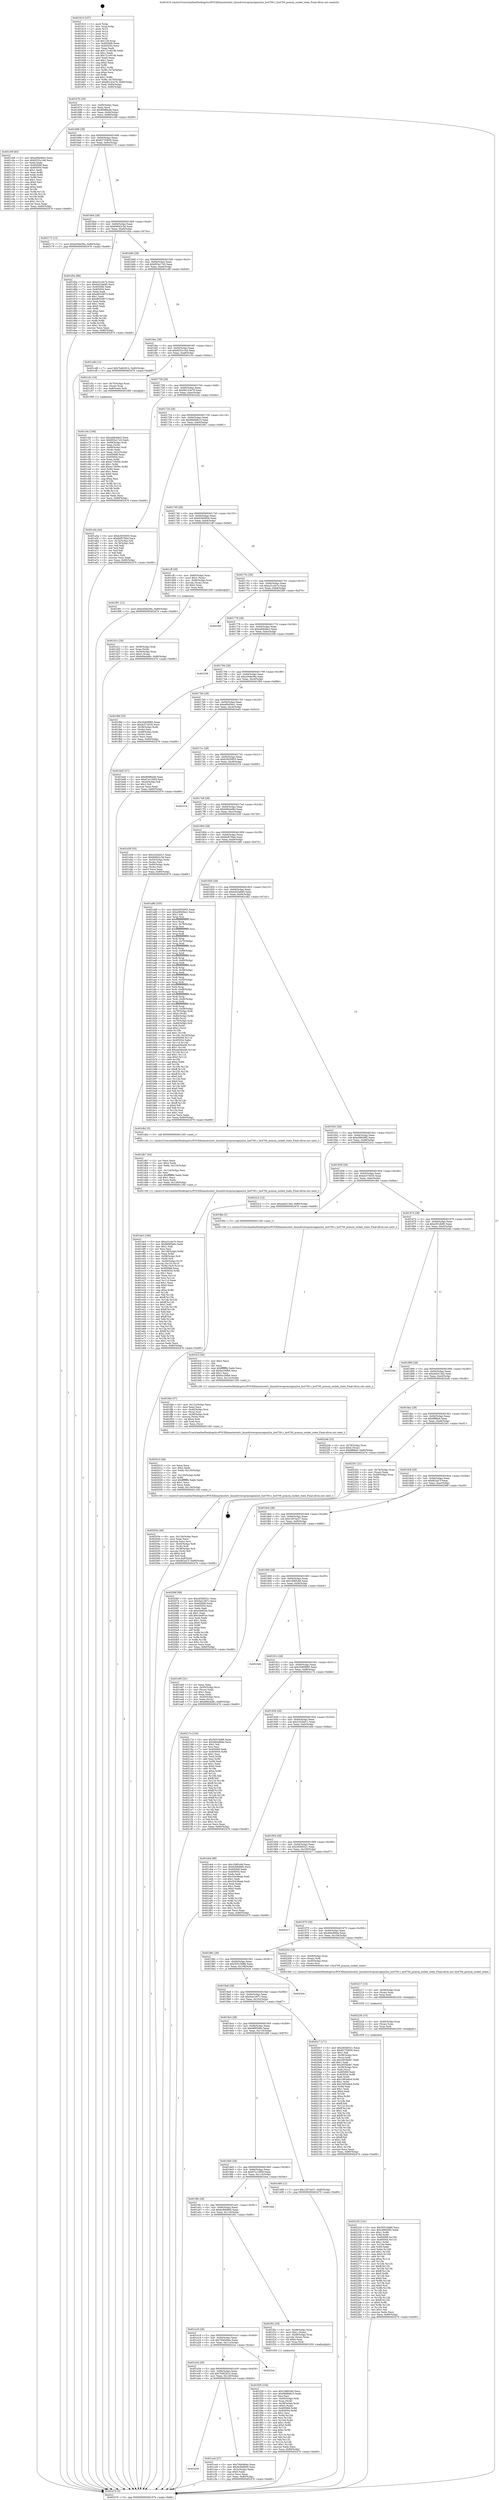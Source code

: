 digraph "0x401610" {
  label = "0x401610 (/mnt/c/Users/mathe/Desktop/tcc/POCII/binaries/extr_linuxdriverspcmciapxa2xx_hx4700.c_hx4700_pcmcia_socket_state_Final-ollvm.out::main(0))"
  labelloc = "t"
  node[shape=record]

  Entry [label="",width=0.3,height=0.3,shape=circle,fillcolor=black,style=filled]
  "0x40167b" [label="{
     0x40167b [29]\l
     | [instrs]\l
     &nbsp;&nbsp;0x40167b \<+3\>: mov -0x80(%rbp),%eax\l
     &nbsp;&nbsp;0x40167e \<+2\>: mov %eax,%ecx\l
     &nbsp;&nbsp;0x401680 \<+6\>: sub $0x809fbe46,%ecx\l
     &nbsp;&nbsp;0x401686 \<+6\>: mov %eax,-0x94(%rbp)\l
     &nbsp;&nbsp;0x40168c \<+6\>: mov %ecx,-0x98(%rbp)\l
     &nbsp;&nbsp;0x401692 \<+6\>: je 0000000000401c09 \<main+0x5f9\>\l
  }"]
  "0x401c09" [label="{
     0x401c09 [83]\l
     | [instrs]\l
     &nbsp;&nbsp;0x401c09 \<+5\>: mov $0xa40b46e2,%eax\l
     &nbsp;&nbsp;0x401c0e \<+5\>: mov $0x9253c16d,%ecx\l
     &nbsp;&nbsp;0x401c13 \<+2\>: xor %edx,%edx\l
     &nbsp;&nbsp;0x401c15 \<+7\>: mov 0x405068,%esi\l
     &nbsp;&nbsp;0x401c1c \<+7\>: mov 0x405054,%edi\l
     &nbsp;&nbsp;0x401c23 \<+3\>: sub $0x1,%edx\l
     &nbsp;&nbsp;0x401c26 \<+3\>: mov %esi,%r8d\l
     &nbsp;&nbsp;0x401c29 \<+3\>: add %edx,%r8d\l
     &nbsp;&nbsp;0x401c2c \<+4\>: imul %r8d,%esi\l
     &nbsp;&nbsp;0x401c30 \<+3\>: and $0x1,%esi\l
     &nbsp;&nbsp;0x401c33 \<+3\>: cmp $0x0,%esi\l
     &nbsp;&nbsp;0x401c36 \<+4\>: sete %r9b\l
     &nbsp;&nbsp;0x401c3a \<+3\>: cmp $0xa,%edi\l
     &nbsp;&nbsp;0x401c3d \<+4\>: setl %r10b\l
     &nbsp;&nbsp;0x401c41 \<+3\>: mov %r9b,%r11b\l
     &nbsp;&nbsp;0x401c44 \<+3\>: and %r10b,%r11b\l
     &nbsp;&nbsp;0x401c47 \<+3\>: xor %r10b,%r9b\l
     &nbsp;&nbsp;0x401c4a \<+3\>: or %r9b,%r11b\l
     &nbsp;&nbsp;0x401c4d \<+4\>: test $0x1,%r11b\l
     &nbsp;&nbsp;0x401c51 \<+3\>: cmovne %ecx,%eax\l
     &nbsp;&nbsp;0x401c54 \<+3\>: mov %eax,-0x80(%rbp)\l
     &nbsp;&nbsp;0x401c57 \<+5\>: jmp 0000000000402476 \<main+0xe66\>\l
  }"]
  "0x401698" [label="{
     0x401698 [28]\l
     | [instrs]\l
     &nbsp;&nbsp;0x401698 \<+5\>: jmp 000000000040169d \<main+0x8d\>\l
     &nbsp;&nbsp;0x40169d \<+6\>: mov -0x94(%rbp),%eax\l
     &nbsp;&nbsp;0x4016a3 \<+5\>: sub $0x82755830,%eax\l
     &nbsp;&nbsp;0x4016a8 \<+6\>: mov %eax,-0x9c(%rbp)\l
     &nbsp;&nbsp;0x4016ae \<+6\>: je 0000000000402172 \<main+0xb62\>\l
  }"]
  Exit [label="",width=0.3,height=0.3,shape=circle,fillcolor=black,style=filled,peripheries=2]
  "0x402172" [label="{
     0x402172 [12]\l
     | [instrs]\l
     &nbsp;&nbsp;0x402172 \<+7\>: movl $0xa50de39a,-0x80(%rbp)\l
     &nbsp;&nbsp;0x402179 \<+5\>: jmp 0000000000402476 \<main+0xe66\>\l
  }"]
  "0x4016b4" [label="{
     0x4016b4 [28]\l
     | [instrs]\l
     &nbsp;&nbsp;0x4016b4 \<+5\>: jmp 00000000004016b9 \<main+0xa9\>\l
     &nbsp;&nbsp;0x4016b9 \<+6\>: mov -0x94(%rbp),%eax\l
     &nbsp;&nbsp;0x4016bf \<+5\>: sub $0x840b2c3d,%eax\l
     &nbsp;&nbsp;0x4016c4 \<+6\>: mov %eax,-0xa0(%rbp)\l
     &nbsp;&nbsp;0x4016ca \<+6\>: je 0000000000401d5a \<main+0x74a\>\l
  }"]
  "0x402235" [label="{
     0x402235 [141]\l
     | [instrs]\l
     &nbsp;&nbsp;0x402235 \<+5\>: mov $0x50519d86,%ecx\l
     &nbsp;&nbsp;0x40223a \<+5\>: mov $0xc99629f2,%edx\l
     &nbsp;&nbsp;0x40223f \<+3\>: mov $0x1,%r8b\l
     &nbsp;&nbsp;0x402242 \<+3\>: xor %r9d,%r9d\l
     &nbsp;&nbsp;0x402245 \<+8\>: mov 0x405068,%r10d\l
     &nbsp;&nbsp;0x40224d \<+8\>: mov 0x405054,%r11d\l
     &nbsp;&nbsp;0x402255 \<+4\>: sub $0x1,%r9d\l
     &nbsp;&nbsp;0x402259 \<+3\>: mov %r10d,%ebx\l
     &nbsp;&nbsp;0x40225c \<+3\>: add %r9d,%ebx\l
     &nbsp;&nbsp;0x40225f \<+4\>: imul %ebx,%r10d\l
     &nbsp;&nbsp;0x402263 \<+4\>: and $0x1,%r10d\l
     &nbsp;&nbsp;0x402267 \<+4\>: cmp $0x0,%r10d\l
     &nbsp;&nbsp;0x40226b \<+4\>: sete %r14b\l
     &nbsp;&nbsp;0x40226f \<+4\>: cmp $0xa,%r11d\l
     &nbsp;&nbsp;0x402273 \<+4\>: setl %r15b\l
     &nbsp;&nbsp;0x402277 \<+3\>: mov %r14b,%r12b\l
     &nbsp;&nbsp;0x40227a \<+4\>: xor $0xff,%r12b\l
     &nbsp;&nbsp;0x40227e \<+3\>: mov %r15b,%r13b\l
     &nbsp;&nbsp;0x402281 \<+4\>: xor $0xff,%r13b\l
     &nbsp;&nbsp;0x402285 \<+4\>: xor $0x0,%r8b\l
     &nbsp;&nbsp;0x402289 \<+3\>: mov %r12b,%al\l
     &nbsp;&nbsp;0x40228c \<+2\>: and $0x0,%al\l
     &nbsp;&nbsp;0x40228e \<+3\>: and %r8b,%r14b\l
     &nbsp;&nbsp;0x402291 \<+3\>: mov %r13b,%sil\l
     &nbsp;&nbsp;0x402294 \<+4\>: and $0x0,%sil\l
     &nbsp;&nbsp;0x402298 \<+3\>: and %r8b,%r15b\l
     &nbsp;&nbsp;0x40229b \<+3\>: or %r14b,%al\l
     &nbsp;&nbsp;0x40229e \<+3\>: or %r15b,%sil\l
     &nbsp;&nbsp;0x4022a1 \<+3\>: xor %sil,%al\l
     &nbsp;&nbsp;0x4022a4 \<+3\>: or %r13b,%r12b\l
     &nbsp;&nbsp;0x4022a7 \<+4\>: xor $0xff,%r12b\l
     &nbsp;&nbsp;0x4022ab \<+4\>: or $0x0,%r8b\l
     &nbsp;&nbsp;0x4022af \<+3\>: and %r8b,%r12b\l
     &nbsp;&nbsp;0x4022b2 \<+3\>: or %r12b,%al\l
     &nbsp;&nbsp;0x4022b5 \<+2\>: test $0x1,%al\l
     &nbsp;&nbsp;0x4022b7 \<+3\>: cmovne %edx,%ecx\l
     &nbsp;&nbsp;0x4022ba \<+3\>: mov %ecx,-0x80(%rbp)\l
     &nbsp;&nbsp;0x4022bd \<+5\>: jmp 0000000000402476 \<main+0xe66\>\l
  }"]
  "0x401d5a" [label="{
     0x401d5a [88]\l
     | [instrs]\l
     &nbsp;&nbsp;0x401d5a \<+5\>: mov $0xa31cdc7e,%eax\l
     &nbsp;&nbsp;0x401d5f \<+5\>: mov $0xbd33a685,%ecx\l
     &nbsp;&nbsp;0x401d64 \<+7\>: mov 0x405068,%edx\l
     &nbsp;&nbsp;0x401d6b \<+7\>: mov 0x405054,%esi\l
     &nbsp;&nbsp;0x401d72 \<+2\>: mov %edx,%edi\l
     &nbsp;&nbsp;0x401d74 \<+6\>: add $0xd832d673,%edi\l
     &nbsp;&nbsp;0x401d7a \<+3\>: sub $0x1,%edi\l
     &nbsp;&nbsp;0x401d7d \<+6\>: sub $0xd832d673,%edi\l
     &nbsp;&nbsp;0x401d83 \<+3\>: imul %edi,%edx\l
     &nbsp;&nbsp;0x401d86 \<+3\>: and $0x1,%edx\l
     &nbsp;&nbsp;0x401d89 \<+3\>: cmp $0x0,%edx\l
     &nbsp;&nbsp;0x401d8c \<+4\>: sete %r8b\l
     &nbsp;&nbsp;0x401d90 \<+3\>: cmp $0xa,%esi\l
     &nbsp;&nbsp;0x401d93 \<+4\>: setl %r9b\l
     &nbsp;&nbsp;0x401d97 \<+3\>: mov %r8b,%r10b\l
     &nbsp;&nbsp;0x401d9a \<+3\>: and %r9b,%r10b\l
     &nbsp;&nbsp;0x401d9d \<+3\>: xor %r9b,%r8b\l
     &nbsp;&nbsp;0x401da0 \<+3\>: or %r8b,%r10b\l
     &nbsp;&nbsp;0x401da3 \<+4\>: test $0x1,%r10b\l
     &nbsp;&nbsp;0x401da7 \<+3\>: cmovne %ecx,%eax\l
     &nbsp;&nbsp;0x401daa \<+3\>: mov %eax,-0x80(%rbp)\l
     &nbsp;&nbsp;0x401dad \<+5\>: jmp 0000000000402476 \<main+0xe66\>\l
  }"]
  "0x4016d0" [label="{
     0x4016d0 [28]\l
     | [instrs]\l
     &nbsp;&nbsp;0x4016d0 \<+5\>: jmp 00000000004016d5 \<main+0xc5\>\l
     &nbsp;&nbsp;0x4016d5 \<+6\>: mov -0x94(%rbp),%eax\l
     &nbsp;&nbsp;0x4016db \<+5\>: sub $0x855a17e5,%eax\l
     &nbsp;&nbsp;0x4016e0 \<+6\>: mov %eax,-0xa4(%rbp)\l
     &nbsp;&nbsp;0x4016e6 \<+6\>: je 0000000000401cd8 \<main+0x6c8\>\l
  }"]
  "0x402226" [label="{
     0x402226 [15]\l
     | [instrs]\l
     &nbsp;&nbsp;0x402226 \<+4\>: mov -0x40(%rbp),%rax\l
     &nbsp;&nbsp;0x40222a \<+3\>: mov (%rax),%rax\l
     &nbsp;&nbsp;0x40222d \<+3\>: mov %rax,%rdi\l
     &nbsp;&nbsp;0x402230 \<+5\>: call 0000000000401030 \<free@plt\>\l
     | [calls]\l
     &nbsp;&nbsp;0x401030 \{1\} (unknown)\l
  }"]
  "0x401cd8" [label="{
     0x401cd8 [12]\l
     | [instrs]\l
     &nbsp;&nbsp;0x401cd8 \<+7\>: movl $0x7b462914,-0x80(%rbp)\l
     &nbsp;&nbsp;0x401cdf \<+5\>: jmp 0000000000402476 \<main+0xe66\>\l
  }"]
  "0x4016ec" [label="{
     0x4016ec [28]\l
     | [instrs]\l
     &nbsp;&nbsp;0x4016ec \<+5\>: jmp 00000000004016f1 \<main+0xe1\>\l
     &nbsp;&nbsp;0x4016f1 \<+6\>: mov -0x94(%rbp),%eax\l
     &nbsp;&nbsp;0x4016f7 \<+5\>: sub $0x9253c16d,%eax\l
     &nbsp;&nbsp;0x4016fc \<+6\>: mov %eax,-0xa8(%rbp)\l
     &nbsp;&nbsp;0x401702 \<+6\>: je 0000000000401c5c \<main+0x64c\>\l
  }"]
  "0x402217" [label="{
     0x402217 [15]\l
     | [instrs]\l
     &nbsp;&nbsp;0x402217 \<+4\>: mov -0x58(%rbp),%rax\l
     &nbsp;&nbsp;0x40221b \<+3\>: mov (%rax),%rax\l
     &nbsp;&nbsp;0x40221e \<+3\>: mov %rax,%rdi\l
     &nbsp;&nbsp;0x402221 \<+5\>: call 0000000000401030 \<free@plt\>\l
     | [calls]\l
     &nbsp;&nbsp;0x401030 \{1\} (unknown)\l
  }"]
  "0x401c5c" [label="{
     0x401c5c [16]\l
     | [instrs]\l
     &nbsp;&nbsp;0x401c5c \<+4\>: mov -0x70(%rbp),%rax\l
     &nbsp;&nbsp;0x401c60 \<+3\>: mov (%rax),%rax\l
     &nbsp;&nbsp;0x401c63 \<+4\>: mov 0x8(%rax),%rdi\l
     &nbsp;&nbsp;0x401c67 \<+5\>: call 0000000000401060 \<atoi@plt\>\l
     | [calls]\l
     &nbsp;&nbsp;0x401060 \{1\} (unknown)\l
  }"]
  "0x401708" [label="{
     0x401708 [28]\l
     | [instrs]\l
     &nbsp;&nbsp;0x401708 \<+5\>: jmp 000000000040170d \<main+0xfd\>\l
     &nbsp;&nbsp;0x40170d \<+6\>: mov -0x94(%rbp),%eax\l
     &nbsp;&nbsp;0x401713 \<+5\>: sub $0x96143e78,%eax\l
     &nbsp;&nbsp;0x401718 \<+6\>: mov %eax,-0xac(%rbp)\l
     &nbsp;&nbsp;0x40171e \<+6\>: je 0000000000401a5a \<main+0x44a\>\l
  }"]
  "0x40203e" [label="{
     0x40203e [49]\l
     | [instrs]\l
     &nbsp;&nbsp;0x40203e \<+6\>: mov -0x134(%rbp),%ecx\l
     &nbsp;&nbsp;0x402044 \<+3\>: imul %eax,%ecx\l
     &nbsp;&nbsp;0x402047 \<+3\>: movslq %ecx,%rsi\l
     &nbsp;&nbsp;0x40204a \<+4\>: mov -0x40(%rbp),%rdi\l
     &nbsp;&nbsp;0x40204e \<+3\>: mov (%rdi),%rdi\l
     &nbsp;&nbsp;0x402051 \<+4\>: mov -0x38(%rbp),%r9\l
     &nbsp;&nbsp;0x402055 \<+3\>: movslq (%r9),%r9\l
     &nbsp;&nbsp;0x402058 \<+4\>: shl $0x4,%r9\l
     &nbsp;&nbsp;0x40205c \<+3\>: add %r9,%rdi\l
     &nbsp;&nbsp;0x40205f \<+4\>: mov %rsi,0x8(%rdi)\l
     &nbsp;&nbsp;0x402063 \<+7\>: movl $0xf62a47f,-0x80(%rbp)\l
     &nbsp;&nbsp;0x40206a \<+5\>: jmp 0000000000402476 \<main+0xe66\>\l
  }"]
  "0x401a5a" [label="{
     0x401a5a [44]\l
     | [instrs]\l
     &nbsp;&nbsp;0x401a5a \<+5\>: mov $0xb3935955,%eax\l
     &nbsp;&nbsp;0x401a5f \<+5\>: mov $0xbbf576bd,%ecx\l
     &nbsp;&nbsp;0x401a64 \<+3\>: mov -0x7a(%rbp),%dl\l
     &nbsp;&nbsp;0x401a67 \<+4\>: mov -0x79(%rbp),%sil\l
     &nbsp;&nbsp;0x401a6b \<+3\>: mov %dl,%dil\l
     &nbsp;&nbsp;0x401a6e \<+3\>: and %sil,%dil\l
     &nbsp;&nbsp;0x401a71 \<+3\>: xor %sil,%dl\l
     &nbsp;&nbsp;0x401a74 \<+3\>: or %dl,%dil\l
     &nbsp;&nbsp;0x401a77 \<+4\>: test $0x1,%dil\l
     &nbsp;&nbsp;0x401a7b \<+3\>: cmovne %ecx,%eax\l
     &nbsp;&nbsp;0x401a7e \<+3\>: mov %eax,-0x80(%rbp)\l
     &nbsp;&nbsp;0x401a81 \<+5\>: jmp 0000000000402476 \<main+0xe66\>\l
  }"]
  "0x401724" [label="{
     0x401724 [28]\l
     | [instrs]\l
     &nbsp;&nbsp;0x401724 \<+5\>: jmp 0000000000401729 \<main+0x119\>\l
     &nbsp;&nbsp;0x401729 \<+6\>: mov -0x94(%rbp),%eax\l
     &nbsp;&nbsp;0x40172f \<+5\>: sub $0x98d9d615,%eax\l
     &nbsp;&nbsp;0x401734 \<+6\>: mov %eax,-0xb0(%rbp)\l
     &nbsp;&nbsp;0x40173a \<+6\>: je 0000000000401f91 \<main+0x981\>\l
  }"]
  "0x402476" [label="{
     0x402476 [5]\l
     | [instrs]\l
     &nbsp;&nbsp;0x402476 \<+5\>: jmp 000000000040167b \<main+0x6b\>\l
  }"]
  "0x401610" [label="{
     0x401610 [107]\l
     | [instrs]\l
     &nbsp;&nbsp;0x401610 \<+1\>: push %rbp\l
     &nbsp;&nbsp;0x401611 \<+3\>: mov %rsp,%rbp\l
     &nbsp;&nbsp;0x401614 \<+2\>: push %r15\l
     &nbsp;&nbsp;0x401616 \<+2\>: push %r14\l
     &nbsp;&nbsp;0x401618 \<+2\>: push %r13\l
     &nbsp;&nbsp;0x40161a \<+2\>: push %r12\l
     &nbsp;&nbsp;0x40161c \<+1\>: push %rbx\l
     &nbsp;&nbsp;0x40161d \<+7\>: sub $0x128,%rsp\l
     &nbsp;&nbsp;0x401624 \<+7\>: mov 0x405068,%eax\l
     &nbsp;&nbsp;0x40162b \<+7\>: mov 0x405054,%ecx\l
     &nbsp;&nbsp;0x401632 \<+2\>: mov %eax,%edx\l
     &nbsp;&nbsp;0x401634 \<+6\>: add $0x721e91db,%edx\l
     &nbsp;&nbsp;0x40163a \<+3\>: sub $0x1,%edx\l
     &nbsp;&nbsp;0x40163d \<+6\>: sub $0x721e91db,%edx\l
     &nbsp;&nbsp;0x401643 \<+3\>: imul %edx,%eax\l
     &nbsp;&nbsp;0x401646 \<+3\>: and $0x1,%eax\l
     &nbsp;&nbsp;0x401649 \<+3\>: cmp $0x0,%eax\l
     &nbsp;&nbsp;0x40164c \<+4\>: sete %r8b\l
     &nbsp;&nbsp;0x401650 \<+4\>: and $0x1,%r8b\l
     &nbsp;&nbsp;0x401654 \<+4\>: mov %r8b,-0x7a(%rbp)\l
     &nbsp;&nbsp;0x401658 \<+3\>: cmp $0xa,%ecx\l
     &nbsp;&nbsp;0x40165b \<+4\>: setl %r8b\l
     &nbsp;&nbsp;0x40165f \<+4\>: and $0x1,%r8b\l
     &nbsp;&nbsp;0x401663 \<+4\>: mov %r8b,-0x79(%rbp)\l
     &nbsp;&nbsp;0x401667 \<+7\>: movl $0x96143e78,-0x80(%rbp)\l
     &nbsp;&nbsp;0x40166e \<+6\>: mov %edi,-0x84(%rbp)\l
     &nbsp;&nbsp;0x401674 \<+7\>: mov %rsi,-0x90(%rbp)\l
  }"]
  "0x402010" [label="{
     0x402010 [46]\l
     | [instrs]\l
     &nbsp;&nbsp;0x402010 \<+2\>: xor %ecx,%ecx\l
     &nbsp;&nbsp;0x402012 \<+5\>: mov $0x2,%edx\l
     &nbsp;&nbsp;0x402017 \<+6\>: mov %edx,-0x130(%rbp)\l
     &nbsp;&nbsp;0x40201d \<+1\>: cltd\l
     &nbsp;&nbsp;0x40201e \<+7\>: mov -0x130(%rbp),%r8d\l
     &nbsp;&nbsp;0x402025 \<+3\>: idiv %r8d\l
     &nbsp;&nbsp;0x402028 \<+6\>: imul $0xfffffffe,%edx,%edx\l
     &nbsp;&nbsp;0x40202e \<+3\>: sub $0x1,%ecx\l
     &nbsp;&nbsp;0x402031 \<+2\>: sub %ecx,%edx\l
     &nbsp;&nbsp;0x402033 \<+6\>: mov %edx,-0x134(%rbp)\l
     &nbsp;&nbsp;0x402039 \<+5\>: call 0000000000401160 \<next_i\>\l
     | [calls]\l
     &nbsp;&nbsp;0x401160 \{1\} (/mnt/c/Users/mathe/Desktop/tcc/POCII/binaries/extr_linuxdriverspcmciapxa2xx_hx4700.c_hx4700_pcmcia_socket_state_Final-ollvm.out::next_i)\l
  }"]
  "0x401f91" [label="{
     0x401f91 [12]\l
     | [instrs]\l
     &nbsp;&nbsp;0x401f91 \<+7\>: movl $0xa50de39a,-0x80(%rbp)\l
     &nbsp;&nbsp;0x401f98 \<+5\>: jmp 0000000000402476 \<main+0xe66\>\l
  }"]
  "0x401740" [label="{
     0x401740 [28]\l
     | [instrs]\l
     &nbsp;&nbsp;0x401740 \<+5\>: jmp 0000000000401745 \<main+0x135\>\l
     &nbsp;&nbsp;0x401745 \<+6\>: mov -0x94(%rbp),%eax\l
     &nbsp;&nbsp;0x40174b \<+5\>: sub $0x9c0b0859,%eax\l
     &nbsp;&nbsp;0x401750 \<+6\>: mov %eax,-0xb4(%rbp)\l
     &nbsp;&nbsp;0x401756 \<+6\>: je 0000000000401cff \<main+0x6ef\>\l
  }"]
  "0x401feb" [label="{
     0x401feb [37]\l
     | [instrs]\l
     &nbsp;&nbsp;0x401feb \<+6\>: mov -0x12c(%rbp),%ecx\l
     &nbsp;&nbsp;0x401ff1 \<+3\>: imul %eax,%ecx\l
     &nbsp;&nbsp;0x401ff4 \<+4\>: mov -0x40(%rbp),%rsi\l
     &nbsp;&nbsp;0x401ff8 \<+3\>: mov (%rsi),%rsi\l
     &nbsp;&nbsp;0x401ffb \<+4\>: mov -0x38(%rbp),%rdi\l
     &nbsp;&nbsp;0x401fff \<+3\>: movslq (%rdi),%rdi\l
     &nbsp;&nbsp;0x402002 \<+4\>: shl $0x4,%rdi\l
     &nbsp;&nbsp;0x402006 \<+3\>: add %rdi,%rsi\l
     &nbsp;&nbsp;0x402009 \<+2\>: mov %ecx,(%rsi)\l
     &nbsp;&nbsp;0x40200b \<+5\>: call 0000000000401160 \<next_i\>\l
     | [calls]\l
     &nbsp;&nbsp;0x401160 \{1\} (/mnt/c/Users/mathe/Desktop/tcc/POCII/binaries/extr_linuxdriverspcmciapxa2xx_hx4700.c_hx4700_pcmcia_socket_state_Final-ollvm.out::next_i)\l
  }"]
  "0x401cff" [label="{
     0x401cff [29]\l
     | [instrs]\l
     &nbsp;&nbsp;0x401cff \<+4\>: mov -0x60(%rbp),%rax\l
     &nbsp;&nbsp;0x401d03 \<+6\>: movl $0x1,(%rax)\l
     &nbsp;&nbsp;0x401d09 \<+4\>: mov -0x60(%rbp),%rax\l
     &nbsp;&nbsp;0x401d0d \<+3\>: movslq (%rax),%rax\l
     &nbsp;&nbsp;0x401d10 \<+4\>: shl $0x2,%rax\l
     &nbsp;&nbsp;0x401d14 \<+3\>: mov %rax,%rdi\l
     &nbsp;&nbsp;0x401d17 \<+5\>: call 0000000000401050 \<malloc@plt\>\l
     | [calls]\l
     &nbsp;&nbsp;0x401050 \{1\} (unknown)\l
  }"]
  "0x40175c" [label="{
     0x40175c [28]\l
     | [instrs]\l
     &nbsp;&nbsp;0x40175c \<+5\>: jmp 0000000000401761 \<main+0x151\>\l
     &nbsp;&nbsp;0x401761 \<+6\>: mov -0x94(%rbp),%eax\l
     &nbsp;&nbsp;0x401767 \<+5\>: sub $0xa31cdc7e,%eax\l
     &nbsp;&nbsp;0x40176c \<+6\>: mov %eax,-0xb8(%rbp)\l
     &nbsp;&nbsp;0x401772 \<+6\>: je 0000000000402385 \<main+0xd75\>\l
  }"]
  "0x401fc3" [label="{
     0x401fc3 [40]\l
     | [instrs]\l
     &nbsp;&nbsp;0x401fc3 \<+5\>: mov $0x2,%ecx\l
     &nbsp;&nbsp;0x401fc8 \<+1\>: cltd\l
     &nbsp;&nbsp;0x401fc9 \<+2\>: idiv %ecx\l
     &nbsp;&nbsp;0x401fcb \<+6\>: imul $0xfffffffe,%edx,%ecx\l
     &nbsp;&nbsp;0x401fd1 \<+6\>: sub $0xba1fefb6,%ecx\l
     &nbsp;&nbsp;0x401fd7 \<+3\>: add $0x1,%ecx\l
     &nbsp;&nbsp;0x401fda \<+6\>: add $0xba1fefb6,%ecx\l
     &nbsp;&nbsp;0x401fe0 \<+6\>: mov %ecx,-0x12c(%rbp)\l
     &nbsp;&nbsp;0x401fe6 \<+5\>: call 0000000000401160 \<next_i\>\l
     | [calls]\l
     &nbsp;&nbsp;0x401160 \{1\} (/mnt/c/Users/mathe/Desktop/tcc/POCII/binaries/extr_linuxdriverspcmciapxa2xx_hx4700.c_hx4700_pcmcia_socket_state_Final-ollvm.out::next_i)\l
  }"]
  "0x402385" [label="{
     0x402385\l
  }", style=dashed]
  "0x401778" [label="{
     0x401778 [28]\l
     | [instrs]\l
     &nbsp;&nbsp;0x401778 \<+5\>: jmp 000000000040177d \<main+0x16d\>\l
     &nbsp;&nbsp;0x40177d \<+6\>: mov -0x94(%rbp),%eax\l
     &nbsp;&nbsp;0x401783 \<+5\>: sub $0xa40b46e2,%eax\l
     &nbsp;&nbsp;0x401788 \<+6\>: mov %eax,-0xbc(%rbp)\l
     &nbsp;&nbsp;0x40178e \<+6\>: je 0000000000402358 \<main+0xd48\>\l
  }"]
  "0x401f29" [label="{
     0x401f29 [104]\l
     | [instrs]\l
     &nbsp;&nbsp;0x401f29 \<+5\>: mov $0x1fd85c6d,%ecx\l
     &nbsp;&nbsp;0x401f2e \<+5\>: mov $0x98d9d615,%edx\l
     &nbsp;&nbsp;0x401f33 \<+2\>: xor %esi,%esi\l
     &nbsp;&nbsp;0x401f35 \<+4\>: mov -0x40(%rbp),%rdi\l
     &nbsp;&nbsp;0x401f39 \<+3\>: mov %rax,(%rdi)\l
     &nbsp;&nbsp;0x401f3c \<+4\>: mov -0x38(%rbp),%rax\l
     &nbsp;&nbsp;0x401f40 \<+6\>: movl $0x0,(%rax)\l
     &nbsp;&nbsp;0x401f46 \<+8\>: mov 0x405068,%r8d\l
     &nbsp;&nbsp;0x401f4e \<+8\>: mov 0x405054,%r9d\l
     &nbsp;&nbsp;0x401f56 \<+3\>: sub $0x1,%esi\l
     &nbsp;&nbsp;0x401f59 \<+3\>: mov %r8d,%r10d\l
     &nbsp;&nbsp;0x401f5c \<+3\>: add %esi,%r10d\l
     &nbsp;&nbsp;0x401f5f \<+4\>: imul %r10d,%r8d\l
     &nbsp;&nbsp;0x401f63 \<+4\>: and $0x1,%r8d\l
     &nbsp;&nbsp;0x401f67 \<+4\>: cmp $0x0,%r8d\l
     &nbsp;&nbsp;0x401f6b \<+4\>: sete %r11b\l
     &nbsp;&nbsp;0x401f6f \<+4\>: cmp $0xa,%r9d\l
     &nbsp;&nbsp;0x401f73 \<+3\>: setl %bl\l
     &nbsp;&nbsp;0x401f76 \<+3\>: mov %r11b,%r14b\l
     &nbsp;&nbsp;0x401f79 \<+3\>: and %bl,%r14b\l
     &nbsp;&nbsp;0x401f7c \<+3\>: xor %bl,%r11b\l
     &nbsp;&nbsp;0x401f7f \<+3\>: or %r11b,%r14b\l
     &nbsp;&nbsp;0x401f82 \<+4\>: test $0x1,%r14b\l
     &nbsp;&nbsp;0x401f86 \<+3\>: cmovne %edx,%ecx\l
     &nbsp;&nbsp;0x401f89 \<+3\>: mov %ecx,-0x80(%rbp)\l
     &nbsp;&nbsp;0x401f8c \<+5\>: jmp 0000000000402476 \<main+0xe66\>\l
  }"]
  "0x402358" [label="{
     0x402358\l
  }", style=dashed]
  "0x401794" [label="{
     0x401794 [28]\l
     | [instrs]\l
     &nbsp;&nbsp;0x401794 \<+5\>: jmp 0000000000401799 \<main+0x189\>\l
     &nbsp;&nbsp;0x401799 \<+6\>: mov -0x94(%rbp),%eax\l
     &nbsp;&nbsp;0x40179f \<+5\>: sub $0xa50de39a,%eax\l
     &nbsp;&nbsp;0x4017a4 \<+6\>: mov %eax,-0xc0(%rbp)\l
     &nbsp;&nbsp;0x4017aa \<+6\>: je 0000000000401f9d \<main+0x98d\>\l
  }"]
  "0x401de3" [label="{
     0x401de3 [166]\l
     | [instrs]\l
     &nbsp;&nbsp;0x401de3 \<+5\>: mov $0xa31cdc7e,%ecx\l
     &nbsp;&nbsp;0x401de8 \<+5\>: mov $0x669f346c,%edx\l
     &nbsp;&nbsp;0x401ded \<+3\>: mov $0x1,%dil\l
     &nbsp;&nbsp;0x401df0 \<+2\>: xor %esi,%esi\l
     &nbsp;&nbsp;0x401df2 \<+7\>: mov -0x128(%rbp),%r8d\l
     &nbsp;&nbsp;0x401df9 \<+4\>: imul %eax,%r8d\l
     &nbsp;&nbsp;0x401dfd \<+4\>: mov -0x58(%rbp),%r9\l
     &nbsp;&nbsp;0x401e01 \<+3\>: mov (%r9),%r9\l
     &nbsp;&nbsp;0x401e04 \<+4\>: mov -0x50(%rbp),%r10\l
     &nbsp;&nbsp;0x401e08 \<+3\>: movslq (%r10),%r10\l
     &nbsp;&nbsp;0x401e0b \<+4\>: mov %r8d,(%r9,%r10,4)\l
     &nbsp;&nbsp;0x401e0f \<+7\>: mov 0x405068,%eax\l
     &nbsp;&nbsp;0x401e16 \<+8\>: mov 0x405054,%r8d\l
     &nbsp;&nbsp;0x401e1e \<+3\>: sub $0x1,%esi\l
     &nbsp;&nbsp;0x401e21 \<+3\>: mov %eax,%r11d\l
     &nbsp;&nbsp;0x401e24 \<+3\>: add %esi,%r11d\l
     &nbsp;&nbsp;0x401e27 \<+4\>: imul %r11d,%eax\l
     &nbsp;&nbsp;0x401e2b \<+3\>: and $0x1,%eax\l
     &nbsp;&nbsp;0x401e2e \<+3\>: cmp $0x0,%eax\l
     &nbsp;&nbsp;0x401e31 \<+3\>: sete %bl\l
     &nbsp;&nbsp;0x401e34 \<+4\>: cmp $0xa,%r8d\l
     &nbsp;&nbsp;0x401e38 \<+4\>: setl %r14b\l
     &nbsp;&nbsp;0x401e3c \<+3\>: mov %bl,%r15b\l
     &nbsp;&nbsp;0x401e3f \<+4\>: xor $0xff,%r15b\l
     &nbsp;&nbsp;0x401e43 \<+3\>: mov %r14b,%r12b\l
     &nbsp;&nbsp;0x401e46 \<+4\>: xor $0xff,%r12b\l
     &nbsp;&nbsp;0x401e4a \<+4\>: xor $0x1,%dil\l
     &nbsp;&nbsp;0x401e4e \<+3\>: mov %r15b,%r13b\l
     &nbsp;&nbsp;0x401e51 \<+4\>: and $0xff,%r13b\l
     &nbsp;&nbsp;0x401e55 \<+3\>: and %dil,%bl\l
     &nbsp;&nbsp;0x401e58 \<+3\>: mov %r12b,%al\l
     &nbsp;&nbsp;0x401e5b \<+2\>: and $0xff,%al\l
     &nbsp;&nbsp;0x401e5d \<+3\>: and %dil,%r14b\l
     &nbsp;&nbsp;0x401e60 \<+3\>: or %bl,%r13b\l
     &nbsp;&nbsp;0x401e63 \<+3\>: or %r14b,%al\l
     &nbsp;&nbsp;0x401e66 \<+3\>: xor %al,%r13b\l
     &nbsp;&nbsp;0x401e69 \<+3\>: or %r12b,%r15b\l
     &nbsp;&nbsp;0x401e6c \<+4\>: xor $0xff,%r15b\l
     &nbsp;&nbsp;0x401e70 \<+4\>: or $0x1,%dil\l
     &nbsp;&nbsp;0x401e74 \<+3\>: and %dil,%r15b\l
     &nbsp;&nbsp;0x401e77 \<+3\>: or %r15b,%r13b\l
     &nbsp;&nbsp;0x401e7a \<+4\>: test $0x1,%r13b\l
     &nbsp;&nbsp;0x401e7e \<+3\>: cmovne %edx,%ecx\l
     &nbsp;&nbsp;0x401e81 \<+3\>: mov %ecx,-0x80(%rbp)\l
     &nbsp;&nbsp;0x401e84 \<+5\>: jmp 0000000000402476 \<main+0xe66\>\l
  }"]
  "0x401f9d" [label="{
     0x401f9d [33]\l
     | [instrs]\l
     &nbsp;&nbsp;0x401f9d \<+5\>: mov $0x20d09995,%eax\l
     &nbsp;&nbsp;0x401fa2 \<+5\>: mov $0xdc574535,%ecx\l
     &nbsp;&nbsp;0x401fa7 \<+4\>: mov -0x38(%rbp),%rdx\l
     &nbsp;&nbsp;0x401fab \<+2\>: mov (%rdx),%esi\l
     &nbsp;&nbsp;0x401fad \<+4\>: mov -0x48(%rbp),%rdx\l
     &nbsp;&nbsp;0x401fb1 \<+2\>: cmp (%rdx),%esi\l
     &nbsp;&nbsp;0x401fb3 \<+3\>: cmovl %ecx,%eax\l
     &nbsp;&nbsp;0x401fb6 \<+3\>: mov %eax,-0x80(%rbp)\l
     &nbsp;&nbsp;0x401fb9 \<+5\>: jmp 0000000000402476 \<main+0xe66\>\l
  }"]
  "0x4017b0" [label="{
     0x4017b0 [28]\l
     | [instrs]\l
     &nbsp;&nbsp;0x4017b0 \<+5\>: jmp 00000000004017b5 \<main+0x1a5\>\l
     &nbsp;&nbsp;0x4017b5 \<+6\>: mov -0x94(%rbp),%eax\l
     &nbsp;&nbsp;0x4017bb \<+5\>: sub $0xa9945be1,%eax\l
     &nbsp;&nbsp;0x4017c0 \<+6\>: mov %eax,-0xc4(%rbp)\l
     &nbsp;&nbsp;0x4017c6 \<+6\>: je 0000000000401bd3 \<main+0x5c3\>\l
  }"]
  "0x401db7" [label="{
     0x401db7 [44]\l
     | [instrs]\l
     &nbsp;&nbsp;0x401db7 \<+2\>: xor %ecx,%ecx\l
     &nbsp;&nbsp;0x401db9 \<+5\>: mov $0x2,%edx\l
     &nbsp;&nbsp;0x401dbe \<+6\>: mov %edx,-0x124(%rbp)\l
     &nbsp;&nbsp;0x401dc4 \<+1\>: cltd\l
     &nbsp;&nbsp;0x401dc5 \<+6\>: mov -0x124(%rbp),%esi\l
     &nbsp;&nbsp;0x401dcb \<+2\>: idiv %esi\l
     &nbsp;&nbsp;0x401dcd \<+6\>: imul $0xfffffffe,%edx,%edx\l
     &nbsp;&nbsp;0x401dd3 \<+3\>: sub $0x1,%ecx\l
     &nbsp;&nbsp;0x401dd6 \<+2\>: sub %ecx,%edx\l
     &nbsp;&nbsp;0x401dd8 \<+6\>: mov %edx,-0x128(%rbp)\l
     &nbsp;&nbsp;0x401dde \<+5\>: call 0000000000401160 \<next_i\>\l
     | [calls]\l
     &nbsp;&nbsp;0x401160 \{1\} (/mnt/c/Users/mathe/Desktop/tcc/POCII/binaries/extr_linuxdriverspcmciapxa2xx_hx4700.c_hx4700_pcmcia_socket_state_Final-ollvm.out::next_i)\l
  }"]
  "0x401bd3" [label="{
     0x401bd3 [27]\l
     | [instrs]\l
     &nbsp;&nbsp;0x401bd3 \<+5\>: mov $0x809fbe46,%eax\l
     &nbsp;&nbsp;0x401bd8 \<+5\>: mov $0x67a12959,%ecx\l
     &nbsp;&nbsp;0x401bdd \<+3\>: mov -0x2d(%rbp),%dl\l
     &nbsp;&nbsp;0x401be0 \<+3\>: test $0x1,%dl\l
     &nbsp;&nbsp;0x401be3 \<+3\>: cmovne %ecx,%eax\l
     &nbsp;&nbsp;0x401be6 \<+3\>: mov %eax,-0x80(%rbp)\l
     &nbsp;&nbsp;0x401be9 \<+5\>: jmp 0000000000402476 \<main+0xe66\>\l
  }"]
  "0x4017cc" [label="{
     0x4017cc [28]\l
     | [instrs]\l
     &nbsp;&nbsp;0x4017cc \<+5\>: jmp 00000000004017d1 \<main+0x1c1\>\l
     &nbsp;&nbsp;0x4017d1 \<+6\>: mov -0x94(%rbp),%eax\l
     &nbsp;&nbsp;0x4017d7 \<+5\>: sub $0xb3935955,%eax\l
     &nbsp;&nbsp;0x4017dc \<+6\>: mov %eax,-0xc8(%rbp)\l
     &nbsp;&nbsp;0x4017e2 \<+6\>: je 0000000000402316 \<main+0xd06\>\l
  }"]
  "0x401d1c" [label="{
     0x401d1c [29]\l
     | [instrs]\l
     &nbsp;&nbsp;0x401d1c \<+4\>: mov -0x58(%rbp),%rdi\l
     &nbsp;&nbsp;0x401d20 \<+3\>: mov %rax,(%rdi)\l
     &nbsp;&nbsp;0x401d23 \<+4\>: mov -0x50(%rbp),%rax\l
     &nbsp;&nbsp;0x401d27 \<+6\>: movl $0x0,(%rax)\l
     &nbsp;&nbsp;0x401d2d \<+7\>: movl $0xb66e4d8c,-0x80(%rbp)\l
     &nbsp;&nbsp;0x401d34 \<+5\>: jmp 0000000000402476 \<main+0xe66\>\l
  }"]
  "0x402316" [label="{
     0x402316\l
  }", style=dashed]
  "0x4017e8" [label="{
     0x4017e8 [28]\l
     | [instrs]\l
     &nbsp;&nbsp;0x4017e8 \<+5\>: jmp 00000000004017ed \<main+0x1dd\>\l
     &nbsp;&nbsp;0x4017ed \<+6\>: mov -0x94(%rbp),%eax\l
     &nbsp;&nbsp;0x4017f3 \<+5\>: sub $0xb66e4d8c,%eax\l
     &nbsp;&nbsp;0x4017f8 \<+6\>: mov %eax,-0xcc(%rbp)\l
     &nbsp;&nbsp;0x4017fe \<+6\>: je 0000000000401d39 \<main+0x729\>\l
  }"]
  "0x401a50" [label="{
     0x401a50\l
  }", style=dashed]
  "0x401d39" [label="{
     0x401d39 [33]\l
     | [instrs]\l
     &nbsp;&nbsp;0x401d39 \<+5\>: mov $0x2242bd11,%eax\l
     &nbsp;&nbsp;0x401d3e \<+5\>: mov $0x840b2c3d,%ecx\l
     &nbsp;&nbsp;0x401d43 \<+4\>: mov -0x50(%rbp),%rdx\l
     &nbsp;&nbsp;0x401d47 \<+2\>: mov (%rdx),%esi\l
     &nbsp;&nbsp;0x401d49 \<+4\>: mov -0x60(%rbp),%rdx\l
     &nbsp;&nbsp;0x401d4d \<+2\>: cmp (%rdx),%esi\l
     &nbsp;&nbsp;0x401d4f \<+3\>: cmovl %ecx,%eax\l
     &nbsp;&nbsp;0x401d52 \<+3\>: mov %eax,-0x80(%rbp)\l
     &nbsp;&nbsp;0x401d55 \<+5\>: jmp 0000000000402476 \<main+0xe66\>\l
  }"]
  "0x401804" [label="{
     0x401804 [28]\l
     | [instrs]\l
     &nbsp;&nbsp;0x401804 \<+5\>: jmp 0000000000401809 \<main+0x1f9\>\l
     &nbsp;&nbsp;0x401809 \<+6\>: mov -0x94(%rbp),%eax\l
     &nbsp;&nbsp;0x40180f \<+5\>: sub $0xbbf576bd,%eax\l
     &nbsp;&nbsp;0x401814 \<+6\>: mov %eax,-0xd0(%rbp)\l
     &nbsp;&nbsp;0x40181a \<+6\>: je 0000000000401a86 \<main+0x476\>\l
  }"]
  "0x401ce4" [label="{
     0x401ce4 [27]\l
     | [instrs]\l
     &nbsp;&nbsp;0x401ce4 \<+5\>: mov $0x7840494a,%eax\l
     &nbsp;&nbsp;0x401ce9 \<+5\>: mov $0x9c0b0859,%ecx\l
     &nbsp;&nbsp;0x401cee \<+3\>: mov -0x2c(%rbp),%edx\l
     &nbsp;&nbsp;0x401cf1 \<+3\>: cmp $0x0,%edx\l
     &nbsp;&nbsp;0x401cf4 \<+3\>: cmove %ecx,%eax\l
     &nbsp;&nbsp;0x401cf7 \<+3\>: mov %eax,-0x80(%rbp)\l
     &nbsp;&nbsp;0x401cfa \<+5\>: jmp 0000000000402476 \<main+0xe66\>\l
  }"]
  "0x401a86" [label="{
     0x401a86 [333]\l
     | [instrs]\l
     &nbsp;&nbsp;0x401a86 \<+5\>: mov $0xb3935955,%eax\l
     &nbsp;&nbsp;0x401a8b \<+5\>: mov $0xa9945be1,%ecx\l
     &nbsp;&nbsp;0x401a90 \<+2\>: mov $0x1,%dl\l
     &nbsp;&nbsp;0x401a92 \<+3\>: mov %rsp,%rsi\l
     &nbsp;&nbsp;0x401a95 \<+4\>: add $0xfffffffffffffff0,%rsi\l
     &nbsp;&nbsp;0x401a99 \<+3\>: mov %rsi,%rsp\l
     &nbsp;&nbsp;0x401a9c \<+4\>: mov %rsi,-0x78(%rbp)\l
     &nbsp;&nbsp;0x401aa0 \<+3\>: mov %rsp,%rsi\l
     &nbsp;&nbsp;0x401aa3 \<+4\>: add $0xfffffffffffffff0,%rsi\l
     &nbsp;&nbsp;0x401aa7 \<+3\>: mov %rsi,%rsp\l
     &nbsp;&nbsp;0x401aaa \<+3\>: mov %rsp,%rdi\l
     &nbsp;&nbsp;0x401aad \<+4\>: add $0xfffffffffffffff0,%rdi\l
     &nbsp;&nbsp;0x401ab1 \<+3\>: mov %rdi,%rsp\l
     &nbsp;&nbsp;0x401ab4 \<+4\>: mov %rdi,-0x70(%rbp)\l
     &nbsp;&nbsp;0x401ab8 \<+3\>: mov %rsp,%rdi\l
     &nbsp;&nbsp;0x401abb \<+4\>: add $0xfffffffffffffff0,%rdi\l
     &nbsp;&nbsp;0x401abf \<+3\>: mov %rdi,%rsp\l
     &nbsp;&nbsp;0x401ac2 \<+4\>: mov %rdi,-0x68(%rbp)\l
     &nbsp;&nbsp;0x401ac6 \<+3\>: mov %rsp,%rdi\l
     &nbsp;&nbsp;0x401ac9 \<+4\>: add $0xfffffffffffffff0,%rdi\l
     &nbsp;&nbsp;0x401acd \<+3\>: mov %rdi,%rsp\l
     &nbsp;&nbsp;0x401ad0 \<+4\>: mov %rdi,-0x60(%rbp)\l
     &nbsp;&nbsp;0x401ad4 \<+3\>: mov %rsp,%rdi\l
     &nbsp;&nbsp;0x401ad7 \<+4\>: add $0xfffffffffffffff0,%rdi\l
     &nbsp;&nbsp;0x401adb \<+3\>: mov %rdi,%rsp\l
     &nbsp;&nbsp;0x401ade \<+4\>: mov %rdi,-0x58(%rbp)\l
     &nbsp;&nbsp;0x401ae2 \<+3\>: mov %rsp,%rdi\l
     &nbsp;&nbsp;0x401ae5 \<+4\>: add $0xfffffffffffffff0,%rdi\l
     &nbsp;&nbsp;0x401ae9 \<+3\>: mov %rdi,%rsp\l
     &nbsp;&nbsp;0x401aec \<+4\>: mov %rdi,-0x50(%rbp)\l
     &nbsp;&nbsp;0x401af0 \<+3\>: mov %rsp,%rdi\l
     &nbsp;&nbsp;0x401af3 \<+4\>: add $0xfffffffffffffff0,%rdi\l
     &nbsp;&nbsp;0x401af7 \<+3\>: mov %rdi,%rsp\l
     &nbsp;&nbsp;0x401afa \<+4\>: mov %rdi,-0x48(%rbp)\l
     &nbsp;&nbsp;0x401afe \<+3\>: mov %rsp,%rdi\l
     &nbsp;&nbsp;0x401b01 \<+4\>: add $0xfffffffffffffff0,%rdi\l
     &nbsp;&nbsp;0x401b05 \<+3\>: mov %rdi,%rsp\l
     &nbsp;&nbsp;0x401b08 \<+4\>: mov %rdi,-0x40(%rbp)\l
     &nbsp;&nbsp;0x401b0c \<+3\>: mov %rsp,%rdi\l
     &nbsp;&nbsp;0x401b0f \<+4\>: add $0xfffffffffffffff0,%rdi\l
     &nbsp;&nbsp;0x401b13 \<+3\>: mov %rdi,%rsp\l
     &nbsp;&nbsp;0x401b16 \<+4\>: mov %rdi,-0x38(%rbp)\l
     &nbsp;&nbsp;0x401b1a \<+4\>: mov -0x78(%rbp),%rdi\l
     &nbsp;&nbsp;0x401b1e \<+6\>: movl $0x0,(%rdi)\l
     &nbsp;&nbsp;0x401b24 \<+7\>: mov -0x84(%rbp),%r8d\l
     &nbsp;&nbsp;0x401b2b \<+3\>: mov %r8d,(%rsi)\l
     &nbsp;&nbsp;0x401b2e \<+4\>: mov -0x70(%rbp),%rdi\l
     &nbsp;&nbsp;0x401b32 \<+7\>: mov -0x90(%rbp),%r9\l
     &nbsp;&nbsp;0x401b39 \<+3\>: mov %r9,(%rdi)\l
     &nbsp;&nbsp;0x401b3c \<+3\>: cmpl $0x2,(%rsi)\l
     &nbsp;&nbsp;0x401b3f \<+4\>: setne %r10b\l
     &nbsp;&nbsp;0x401b43 \<+4\>: and $0x1,%r10b\l
     &nbsp;&nbsp;0x401b47 \<+4\>: mov %r10b,-0x2d(%rbp)\l
     &nbsp;&nbsp;0x401b4b \<+8\>: mov 0x405068,%r11d\l
     &nbsp;&nbsp;0x401b53 \<+7\>: mov 0x405054,%ebx\l
     &nbsp;&nbsp;0x401b5a \<+3\>: mov %r11d,%r14d\l
     &nbsp;&nbsp;0x401b5d \<+7\>: sub $0xaa04ba46,%r14d\l
     &nbsp;&nbsp;0x401b64 \<+4\>: sub $0x1,%r14d\l
     &nbsp;&nbsp;0x401b68 \<+7\>: add $0xaa04ba46,%r14d\l
     &nbsp;&nbsp;0x401b6f \<+4\>: imul %r14d,%r11d\l
     &nbsp;&nbsp;0x401b73 \<+4\>: and $0x1,%r11d\l
     &nbsp;&nbsp;0x401b77 \<+4\>: cmp $0x0,%r11d\l
     &nbsp;&nbsp;0x401b7b \<+4\>: sete %r10b\l
     &nbsp;&nbsp;0x401b7f \<+3\>: cmp $0xa,%ebx\l
     &nbsp;&nbsp;0x401b82 \<+4\>: setl %r15b\l
     &nbsp;&nbsp;0x401b86 \<+3\>: mov %r10b,%r12b\l
     &nbsp;&nbsp;0x401b89 \<+4\>: xor $0xff,%r12b\l
     &nbsp;&nbsp;0x401b8d \<+3\>: mov %r15b,%r13b\l
     &nbsp;&nbsp;0x401b90 \<+4\>: xor $0xff,%r13b\l
     &nbsp;&nbsp;0x401b94 \<+3\>: xor $0x0,%dl\l
     &nbsp;&nbsp;0x401b97 \<+3\>: mov %r12b,%sil\l
     &nbsp;&nbsp;0x401b9a \<+4\>: and $0x0,%sil\l
     &nbsp;&nbsp;0x401b9e \<+3\>: and %dl,%r10b\l
     &nbsp;&nbsp;0x401ba1 \<+3\>: mov %r13b,%dil\l
     &nbsp;&nbsp;0x401ba4 \<+4\>: and $0x0,%dil\l
     &nbsp;&nbsp;0x401ba8 \<+3\>: and %dl,%r15b\l
     &nbsp;&nbsp;0x401bab \<+3\>: or %r10b,%sil\l
     &nbsp;&nbsp;0x401bae \<+3\>: or %r15b,%dil\l
     &nbsp;&nbsp;0x401bb1 \<+3\>: xor %dil,%sil\l
     &nbsp;&nbsp;0x401bb4 \<+3\>: or %r13b,%r12b\l
     &nbsp;&nbsp;0x401bb7 \<+4\>: xor $0xff,%r12b\l
     &nbsp;&nbsp;0x401bbb \<+3\>: or $0x0,%dl\l
     &nbsp;&nbsp;0x401bbe \<+3\>: and %dl,%r12b\l
     &nbsp;&nbsp;0x401bc1 \<+3\>: or %r12b,%sil\l
     &nbsp;&nbsp;0x401bc4 \<+4\>: test $0x1,%sil\l
     &nbsp;&nbsp;0x401bc8 \<+3\>: cmovne %ecx,%eax\l
     &nbsp;&nbsp;0x401bcb \<+3\>: mov %eax,-0x80(%rbp)\l
     &nbsp;&nbsp;0x401bce \<+5\>: jmp 0000000000402476 \<main+0xe66\>\l
  }"]
  "0x401820" [label="{
     0x401820 [28]\l
     | [instrs]\l
     &nbsp;&nbsp;0x401820 \<+5\>: jmp 0000000000401825 \<main+0x215\>\l
     &nbsp;&nbsp;0x401825 \<+6\>: mov -0x94(%rbp),%eax\l
     &nbsp;&nbsp;0x40182b \<+5\>: sub $0xbd33a685,%eax\l
     &nbsp;&nbsp;0x401830 \<+6\>: mov %eax,-0xd4(%rbp)\l
     &nbsp;&nbsp;0x401836 \<+6\>: je 0000000000401db2 \<main+0x7a2\>\l
  }"]
  "0x401a34" [label="{
     0x401a34 [28]\l
     | [instrs]\l
     &nbsp;&nbsp;0x401a34 \<+5\>: jmp 0000000000401a39 \<main+0x429\>\l
     &nbsp;&nbsp;0x401a39 \<+6\>: mov -0x94(%rbp),%eax\l
     &nbsp;&nbsp;0x401a3f \<+5\>: sub $0x7b462914,%eax\l
     &nbsp;&nbsp;0x401a44 \<+6\>: mov %eax,-0x120(%rbp)\l
     &nbsp;&nbsp;0x401a4a \<+6\>: je 0000000000401ce4 \<main+0x6d4\>\l
  }"]
  "0x401c6c" [label="{
     0x401c6c [108]\l
     | [instrs]\l
     &nbsp;&nbsp;0x401c6c \<+5\>: mov $0xa40b46e2,%ecx\l
     &nbsp;&nbsp;0x401c71 \<+5\>: mov $0x855a17e5,%edx\l
     &nbsp;&nbsp;0x401c76 \<+4\>: mov -0x68(%rbp),%rdi\l
     &nbsp;&nbsp;0x401c7a \<+2\>: mov %eax,(%rdi)\l
     &nbsp;&nbsp;0x401c7c \<+4\>: mov -0x68(%rbp),%rdi\l
     &nbsp;&nbsp;0x401c80 \<+2\>: mov (%rdi),%eax\l
     &nbsp;&nbsp;0x401c82 \<+3\>: mov %eax,-0x2c(%rbp)\l
     &nbsp;&nbsp;0x401c85 \<+7\>: mov 0x405068,%eax\l
     &nbsp;&nbsp;0x401c8c \<+7\>: mov 0x405054,%esi\l
     &nbsp;&nbsp;0x401c93 \<+3\>: mov %eax,%r8d\l
     &nbsp;&nbsp;0x401c96 \<+7\>: sub $0xec72639c,%r8d\l
     &nbsp;&nbsp;0x401c9d \<+4\>: sub $0x1,%r8d\l
     &nbsp;&nbsp;0x401ca1 \<+7\>: add $0xec72639c,%r8d\l
     &nbsp;&nbsp;0x401ca8 \<+4\>: imul %r8d,%eax\l
     &nbsp;&nbsp;0x401cac \<+3\>: and $0x1,%eax\l
     &nbsp;&nbsp;0x401caf \<+3\>: cmp $0x0,%eax\l
     &nbsp;&nbsp;0x401cb2 \<+4\>: sete %r9b\l
     &nbsp;&nbsp;0x401cb6 \<+3\>: cmp $0xa,%esi\l
     &nbsp;&nbsp;0x401cb9 \<+4\>: setl %r10b\l
     &nbsp;&nbsp;0x401cbd \<+3\>: mov %r9b,%r11b\l
     &nbsp;&nbsp;0x401cc0 \<+3\>: and %r10b,%r11b\l
     &nbsp;&nbsp;0x401cc3 \<+3\>: xor %r10b,%r9b\l
     &nbsp;&nbsp;0x401cc6 \<+3\>: or %r9b,%r11b\l
     &nbsp;&nbsp;0x401cc9 \<+4\>: test $0x1,%r11b\l
     &nbsp;&nbsp;0x401ccd \<+3\>: cmovne %edx,%ecx\l
     &nbsp;&nbsp;0x401cd0 \<+3\>: mov %ecx,-0x80(%rbp)\l
     &nbsp;&nbsp;0x401cd3 \<+5\>: jmp 0000000000402476 \<main+0xe66\>\l
  }"]
  "0x4022ce" [label="{
     0x4022ce\l
  }", style=dashed]
  "0x401db2" [label="{
     0x401db2 [5]\l
     | [instrs]\l
     &nbsp;&nbsp;0x401db2 \<+5\>: call 0000000000401160 \<next_i\>\l
     | [calls]\l
     &nbsp;&nbsp;0x401160 \{1\} (/mnt/c/Users/mathe/Desktop/tcc/POCII/binaries/extr_linuxdriverspcmciapxa2xx_hx4700.c_hx4700_pcmcia_socket_state_Final-ollvm.out::next_i)\l
  }"]
  "0x40183c" [label="{
     0x40183c [28]\l
     | [instrs]\l
     &nbsp;&nbsp;0x40183c \<+5\>: jmp 0000000000401841 \<main+0x231\>\l
     &nbsp;&nbsp;0x401841 \<+6\>: mov -0x94(%rbp),%eax\l
     &nbsp;&nbsp;0x401847 \<+5\>: sub $0xc99629f2,%eax\l
     &nbsp;&nbsp;0x40184c \<+6\>: mov %eax,-0xd8(%rbp)\l
     &nbsp;&nbsp;0x401852 \<+6\>: je 00000000004022c2 \<main+0xcb2\>\l
  }"]
  "0x401a18" [label="{
     0x401a18 [28]\l
     | [instrs]\l
     &nbsp;&nbsp;0x401a18 \<+5\>: jmp 0000000000401a1d \<main+0x40d\>\l
     &nbsp;&nbsp;0x401a1d \<+6\>: mov -0x94(%rbp),%eax\l
     &nbsp;&nbsp;0x401a23 \<+5\>: sub $0x7840494a,%eax\l
     &nbsp;&nbsp;0x401a28 \<+6\>: mov %eax,-0x11c(%rbp)\l
     &nbsp;&nbsp;0x401a2e \<+6\>: je 00000000004022ce \<main+0xcbe\>\l
  }"]
  "0x4022c2" [label="{
     0x4022c2 [12]\l
     | [instrs]\l
     &nbsp;&nbsp;0x4022c2 \<+7\>: movl $0xeeb513d2,-0x80(%rbp)\l
     &nbsp;&nbsp;0x4022c9 \<+5\>: jmp 0000000000402476 \<main+0xe66\>\l
  }"]
  "0x401858" [label="{
     0x401858 [28]\l
     | [instrs]\l
     &nbsp;&nbsp;0x401858 \<+5\>: jmp 000000000040185d \<main+0x24d\>\l
     &nbsp;&nbsp;0x40185d \<+6\>: mov -0x94(%rbp),%eax\l
     &nbsp;&nbsp;0x401863 \<+5\>: sub $0xdc574535,%eax\l
     &nbsp;&nbsp;0x401868 \<+6\>: mov %eax,-0xdc(%rbp)\l
     &nbsp;&nbsp;0x40186e \<+6\>: je 0000000000401fbe \<main+0x9ae\>\l
  }"]
  "0x401f0c" [label="{
     0x401f0c [29]\l
     | [instrs]\l
     &nbsp;&nbsp;0x401f0c \<+4\>: mov -0x48(%rbp),%rax\l
     &nbsp;&nbsp;0x401f10 \<+6\>: movl $0x1,(%rax)\l
     &nbsp;&nbsp;0x401f16 \<+4\>: mov -0x48(%rbp),%rax\l
     &nbsp;&nbsp;0x401f1a \<+3\>: movslq (%rax),%rax\l
     &nbsp;&nbsp;0x401f1d \<+4\>: shl $0x4,%rax\l
     &nbsp;&nbsp;0x401f21 \<+3\>: mov %rax,%rdi\l
     &nbsp;&nbsp;0x401f24 \<+5\>: call 0000000000401050 \<malloc@plt\>\l
     | [calls]\l
     &nbsp;&nbsp;0x401050 \{1\} (unknown)\l
  }"]
  "0x401fbe" [label="{
     0x401fbe [5]\l
     | [instrs]\l
     &nbsp;&nbsp;0x401fbe \<+5\>: call 0000000000401160 \<next_i\>\l
     | [calls]\l
     &nbsp;&nbsp;0x401160 \{1\} (/mnt/c/Users/mathe/Desktop/tcc/POCII/binaries/extr_linuxdriverspcmciapxa2xx_hx4700.c_hx4700_pcmcia_socket_state_Final-ollvm.out::next_i)\l
  }"]
  "0x401874" [label="{
     0x401874 [28]\l
     | [instrs]\l
     &nbsp;&nbsp;0x401874 \<+5\>: jmp 0000000000401879 \<main+0x269\>\l
     &nbsp;&nbsp;0x401879 \<+6\>: mov -0x94(%rbp),%eax\l
     &nbsp;&nbsp;0x40187f \<+5\>: sub $0xe5f1db85,%eax\l
     &nbsp;&nbsp;0x401884 \<+6\>: mov %eax,-0xe0(%rbp)\l
     &nbsp;&nbsp;0x40188a \<+6\>: je 00000000004022da \<main+0xcca\>\l
  }"]
  "0x4019fc" [label="{
     0x4019fc [28]\l
     | [instrs]\l
     &nbsp;&nbsp;0x4019fc \<+5\>: jmp 0000000000401a01 \<main+0x3f1\>\l
     &nbsp;&nbsp;0x401a01 \<+6\>: mov -0x94(%rbp),%eax\l
     &nbsp;&nbsp;0x401a07 \<+5\>: sub $0x6c89d800,%eax\l
     &nbsp;&nbsp;0x401a0c \<+6\>: mov %eax,-0x118(%rbp)\l
     &nbsp;&nbsp;0x401a12 \<+6\>: je 0000000000401f0c \<main+0x8fc\>\l
  }"]
  "0x4022da" [label="{
     0x4022da\l
  }", style=dashed]
  "0x401890" [label="{
     0x401890 [28]\l
     | [instrs]\l
     &nbsp;&nbsp;0x401890 \<+5\>: jmp 0000000000401895 \<main+0x285\>\l
     &nbsp;&nbsp;0x401895 \<+6\>: mov -0x94(%rbp),%eax\l
     &nbsp;&nbsp;0x40189b \<+5\>: sub $0xeeb513d2,%eax\l
     &nbsp;&nbsp;0x4018a0 \<+6\>: mov %eax,-0xe4(%rbp)\l
     &nbsp;&nbsp;0x4018a6 \<+6\>: je 00000000004022eb \<main+0xcdb\>\l
  }"]
  "0x401bee" [label="{
     0x401bee\l
  }", style=dashed]
  "0x4022eb" [label="{
     0x4022eb [22]\l
     | [instrs]\l
     &nbsp;&nbsp;0x4022eb \<+4\>: mov -0x78(%rbp),%rax\l
     &nbsp;&nbsp;0x4022ef \<+6\>: movl $0x0,(%rax)\l
     &nbsp;&nbsp;0x4022f5 \<+7\>: movl $0x8f88a9,-0x80(%rbp)\l
     &nbsp;&nbsp;0x4022fc \<+5\>: jmp 0000000000402476 \<main+0xe66\>\l
  }"]
  "0x4018ac" [label="{
     0x4018ac [28]\l
     | [instrs]\l
     &nbsp;&nbsp;0x4018ac \<+5\>: jmp 00000000004018b1 \<main+0x2a1\>\l
     &nbsp;&nbsp;0x4018b1 \<+6\>: mov -0x94(%rbp),%eax\l
     &nbsp;&nbsp;0x4018b7 \<+5\>: sub $0x8f88a9,%eax\l
     &nbsp;&nbsp;0x4018bc \<+6\>: mov %eax,-0xe8(%rbp)\l
     &nbsp;&nbsp;0x4018c2 \<+6\>: je 0000000000402301 \<main+0xcf1\>\l
  }"]
  "0x4019e0" [label="{
     0x4019e0 [28]\l
     | [instrs]\l
     &nbsp;&nbsp;0x4019e0 \<+5\>: jmp 00000000004019e5 \<main+0x3d5\>\l
     &nbsp;&nbsp;0x4019e5 \<+6\>: mov -0x94(%rbp),%eax\l
     &nbsp;&nbsp;0x4019eb \<+5\>: sub $0x67a12959,%eax\l
     &nbsp;&nbsp;0x4019f0 \<+6\>: mov %eax,-0x114(%rbp)\l
     &nbsp;&nbsp;0x4019f6 \<+6\>: je 0000000000401bee \<main+0x5de\>\l
  }"]
  "0x402301" [label="{
     0x402301 [21]\l
     | [instrs]\l
     &nbsp;&nbsp;0x402301 \<+4\>: mov -0x78(%rbp),%rax\l
     &nbsp;&nbsp;0x402305 \<+2\>: mov (%rax),%eax\l
     &nbsp;&nbsp;0x402307 \<+4\>: lea -0x28(%rbp),%rsp\l
     &nbsp;&nbsp;0x40230b \<+1\>: pop %rbx\l
     &nbsp;&nbsp;0x40230c \<+2\>: pop %r12\l
     &nbsp;&nbsp;0x40230e \<+2\>: pop %r13\l
     &nbsp;&nbsp;0x402310 \<+2\>: pop %r14\l
     &nbsp;&nbsp;0x402312 \<+2\>: pop %r15\l
     &nbsp;&nbsp;0x402314 \<+1\>: pop %rbp\l
     &nbsp;&nbsp;0x402315 \<+1\>: ret\l
  }"]
  "0x4018c8" [label="{
     0x4018c8 [28]\l
     | [instrs]\l
     &nbsp;&nbsp;0x4018c8 \<+5\>: jmp 00000000004018cd \<main+0x2bd\>\l
     &nbsp;&nbsp;0x4018cd \<+6\>: mov -0x94(%rbp),%eax\l
     &nbsp;&nbsp;0x4018d3 \<+5\>: sub $0xf62a47f,%eax\l
     &nbsp;&nbsp;0x4018d8 \<+6\>: mov %eax,-0xec(%rbp)\l
     &nbsp;&nbsp;0x4018de \<+6\>: je 000000000040206f \<main+0xa5f\>\l
  }"]
  "0x401e89" [label="{
     0x401e89 [12]\l
     | [instrs]\l
     &nbsp;&nbsp;0x401e89 \<+7\>: movl $0x1297ee37,-0x80(%rbp)\l
     &nbsp;&nbsp;0x401e90 \<+5\>: jmp 0000000000402476 \<main+0xe66\>\l
  }"]
  "0x40206f" [label="{
     0x40206f [88]\l
     | [instrs]\l
     &nbsp;&nbsp;0x40206f \<+5\>: mov $0x265b9321,%eax\l
     &nbsp;&nbsp;0x402074 \<+5\>: mov $0x5ee1407c,%ecx\l
     &nbsp;&nbsp;0x402079 \<+7\>: mov 0x405068,%edx\l
     &nbsp;&nbsp;0x402080 \<+7\>: mov 0x405054,%esi\l
     &nbsp;&nbsp;0x402087 \<+2\>: mov %edx,%edi\l
     &nbsp;&nbsp;0x402089 \<+6\>: sub $0xc0e853e,%edi\l
     &nbsp;&nbsp;0x40208f \<+3\>: sub $0x1,%edi\l
     &nbsp;&nbsp;0x402092 \<+6\>: add $0xc0e853e,%edi\l
     &nbsp;&nbsp;0x402098 \<+3\>: imul %edi,%edx\l
     &nbsp;&nbsp;0x40209b \<+3\>: and $0x1,%edx\l
     &nbsp;&nbsp;0x40209e \<+3\>: cmp $0x0,%edx\l
     &nbsp;&nbsp;0x4020a1 \<+4\>: sete %r8b\l
     &nbsp;&nbsp;0x4020a5 \<+3\>: cmp $0xa,%esi\l
     &nbsp;&nbsp;0x4020a8 \<+4\>: setl %r9b\l
     &nbsp;&nbsp;0x4020ac \<+3\>: mov %r8b,%r10b\l
     &nbsp;&nbsp;0x4020af \<+3\>: and %r9b,%r10b\l
     &nbsp;&nbsp;0x4020b2 \<+3\>: xor %r9b,%r8b\l
     &nbsp;&nbsp;0x4020b5 \<+3\>: or %r8b,%r10b\l
     &nbsp;&nbsp;0x4020b8 \<+4\>: test $0x1,%r10b\l
     &nbsp;&nbsp;0x4020bc \<+3\>: cmovne %ecx,%eax\l
     &nbsp;&nbsp;0x4020bf \<+3\>: mov %eax,-0x80(%rbp)\l
     &nbsp;&nbsp;0x4020c2 \<+5\>: jmp 0000000000402476 \<main+0xe66\>\l
  }"]
  "0x4018e4" [label="{
     0x4018e4 [28]\l
     | [instrs]\l
     &nbsp;&nbsp;0x4018e4 \<+5\>: jmp 00000000004018e9 \<main+0x2d9\>\l
     &nbsp;&nbsp;0x4018e9 \<+6\>: mov -0x94(%rbp),%eax\l
     &nbsp;&nbsp;0x4018ef \<+5\>: sub $0x1297ee37,%eax\l
     &nbsp;&nbsp;0x4018f4 \<+6\>: mov %eax,-0xf0(%rbp)\l
     &nbsp;&nbsp;0x4018fa \<+6\>: je 0000000000401e95 \<main+0x885\>\l
  }"]
  "0x4019c4" [label="{
     0x4019c4 [28]\l
     | [instrs]\l
     &nbsp;&nbsp;0x4019c4 \<+5\>: jmp 00000000004019c9 \<main+0x3b9\>\l
     &nbsp;&nbsp;0x4019c9 \<+6\>: mov -0x94(%rbp),%eax\l
     &nbsp;&nbsp;0x4019cf \<+5\>: sub $0x669f346c,%eax\l
     &nbsp;&nbsp;0x4019d4 \<+6\>: mov %eax,-0x110(%rbp)\l
     &nbsp;&nbsp;0x4019da \<+6\>: je 0000000000401e89 \<main+0x879\>\l
  }"]
  "0x401e95" [label="{
     0x401e95 [31]\l
     | [instrs]\l
     &nbsp;&nbsp;0x401e95 \<+2\>: xor %eax,%eax\l
     &nbsp;&nbsp;0x401e97 \<+4\>: mov -0x50(%rbp),%rcx\l
     &nbsp;&nbsp;0x401e9b \<+2\>: mov (%rcx),%edx\l
     &nbsp;&nbsp;0x401e9d \<+3\>: sub $0x1,%eax\l
     &nbsp;&nbsp;0x401ea0 \<+2\>: sub %eax,%edx\l
     &nbsp;&nbsp;0x401ea2 \<+4\>: mov -0x50(%rbp),%rcx\l
     &nbsp;&nbsp;0x401ea6 \<+2\>: mov %edx,(%rcx)\l
     &nbsp;&nbsp;0x401ea8 \<+7\>: movl $0xb66e4d8c,-0x80(%rbp)\l
     &nbsp;&nbsp;0x401eaf \<+5\>: jmp 0000000000402476 \<main+0xe66\>\l
  }"]
  "0x401900" [label="{
     0x401900 [28]\l
     | [instrs]\l
     &nbsp;&nbsp;0x401900 \<+5\>: jmp 0000000000401905 \<main+0x2f5\>\l
     &nbsp;&nbsp;0x401905 \<+6\>: mov -0x94(%rbp),%eax\l
     &nbsp;&nbsp;0x40190b \<+5\>: sub $0x1fd85c6d,%eax\l
     &nbsp;&nbsp;0x401910 \<+6\>: mov %eax,-0xf4(%rbp)\l
     &nbsp;&nbsp;0x401916 \<+6\>: je 00000000004023dd \<main+0xdcd\>\l
  }"]
  "0x4020c7" [label="{
     0x4020c7 [171]\l
     | [instrs]\l
     &nbsp;&nbsp;0x4020c7 \<+5\>: mov $0x265b9321,%eax\l
     &nbsp;&nbsp;0x4020cc \<+5\>: mov $0x82755830,%ecx\l
     &nbsp;&nbsp;0x4020d1 \<+2\>: mov $0x1,%dl\l
     &nbsp;&nbsp;0x4020d3 \<+4\>: mov -0x38(%rbp),%rsi\l
     &nbsp;&nbsp;0x4020d7 \<+2\>: mov (%rsi),%edi\l
     &nbsp;&nbsp;0x4020d9 \<+6\>: sub $0x2835bdb7,%edi\l
     &nbsp;&nbsp;0x4020df \<+3\>: add $0x1,%edi\l
     &nbsp;&nbsp;0x4020e2 \<+6\>: add $0x2835bdb7,%edi\l
     &nbsp;&nbsp;0x4020e8 \<+4\>: mov -0x38(%rbp),%rsi\l
     &nbsp;&nbsp;0x4020ec \<+2\>: mov %edi,(%rsi)\l
     &nbsp;&nbsp;0x4020ee \<+7\>: mov 0x405068,%edi\l
     &nbsp;&nbsp;0x4020f5 \<+8\>: mov 0x405054,%r8d\l
     &nbsp;&nbsp;0x4020fd \<+3\>: mov %edi,%r9d\l
     &nbsp;&nbsp;0x402100 \<+7\>: sub $0x1983e8cd,%r9d\l
     &nbsp;&nbsp;0x402107 \<+4\>: sub $0x1,%r9d\l
     &nbsp;&nbsp;0x40210b \<+7\>: add $0x1983e8cd,%r9d\l
     &nbsp;&nbsp;0x402112 \<+4\>: imul %r9d,%edi\l
     &nbsp;&nbsp;0x402116 \<+3\>: and $0x1,%edi\l
     &nbsp;&nbsp;0x402119 \<+3\>: cmp $0x0,%edi\l
     &nbsp;&nbsp;0x40211c \<+4\>: sete %r10b\l
     &nbsp;&nbsp;0x402120 \<+4\>: cmp $0xa,%r8d\l
     &nbsp;&nbsp;0x402124 \<+4\>: setl %r11b\l
     &nbsp;&nbsp;0x402128 \<+3\>: mov %r10b,%bl\l
     &nbsp;&nbsp;0x40212b \<+3\>: xor $0xff,%bl\l
     &nbsp;&nbsp;0x40212e \<+3\>: mov %r11b,%r14b\l
     &nbsp;&nbsp;0x402131 \<+4\>: xor $0xff,%r14b\l
     &nbsp;&nbsp;0x402135 \<+3\>: xor $0x1,%dl\l
     &nbsp;&nbsp;0x402138 \<+3\>: mov %bl,%r15b\l
     &nbsp;&nbsp;0x40213b \<+4\>: and $0xff,%r15b\l
     &nbsp;&nbsp;0x40213f \<+3\>: and %dl,%r10b\l
     &nbsp;&nbsp;0x402142 \<+3\>: mov %r14b,%r12b\l
     &nbsp;&nbsp;0x402145 \<+4\>: and $0xff,%r12b\l
     &nbsp;&nbsp;0x402149 \<+3\>: and %dl,%r11b\l
     &nbsp;&nbsp;0x40214c \<+3\>: or %r10b,%r15b\l
     &nbsp;&nbsp;0x40214f \<+3\>: or %r11b,%r12b\l
     &nbsp;&nbsp;0x402152 \<+3\>: xor %r12b,%r15b\l
     &nbsp;&nbsp;0x402155 \<+3\>: or %r14b,%bl\l
     &nbsp;&nbsp;0x402158 \<+3\>: xor $0xff,%bl\l
     &nbsp;&nbsp;0x40215b \<+3\>: or $0x1,%dl\l
     &nbsp;&nbsp;0x40215e \<+2\>: and %dl,%bl\l
     &nbsp;&nbsp;0x402160 \<+3\>: or %bl,%r15b\l
     &nbsp;&nbsp;0x402163 \<+4\>: test $0x1,%r15b\l
     &nbsp;&nbsp;0x402167 \<+3\>: cmovne %ecx,%eax\l
     &nbsp;&nbsp;0x40216a \<+3\>: mov %eax,-0x80(%rbp)\l
     &nbsp;&nbsp;0x40216d \<+5\>: jmp 0000000000402476 \<main+0xe66\>\l
  }"]
  "0x4023dd" [label="{
     0x4023dd\l
  }", style=dashed]
  "0x40191c" [label="{
     0x40191c [28]\l
     | [instrs]\l
     &nbsp;&nbsp;0x40191c \<+5\>: jmp 0000000000401921 \<main+0x311\>\l
     &nbsp;&nbsp;0x401921 \<+6\>: mov -0x94(%rbp),%eax\l
     &nbsp;&nbsp;0x401927 \<+5\>: sub $0x20d09995,%eax\l
     &nbsp;&nbsp;0x40192c \<+6\>: mov %eax,-0xf8(%rbp)\l
     &nbsp;&nbsp;0x401932 \<+6\>: je 000000000040217e \<main+0xb6e\>\l
  }"]
  "0x4019a8" [label="{
     0x4019a8 [28]\l
     | [instrs]\l
     &nbsp;&nbsp;0x4019a8 \<+5\>: jmp 00000000004019ad \<main+0x39d\>\l
     &nbsp;&nbsp;0x4019ad \<+6\>: mov -0x94(%rbp),%eax\l
     &nbsp;&nbsp;0x4019b3 \<+5\>: sub $0x5ee1407c,%eax\l
     &nbsp;&nbsp;0x4019b8 \<+6\>: mov %eax,-0x10c(%rbp)\l
     &nbsp;&nbsp;0x4019be \<+6\>: je 00000000004020c7 \<main+0xab7\>\l
  }"]
  "0x40217e" [label="{
     0x40217e [134]\l
     | [instrs]\l
     &nbsp;&nbsp;0x40217e \<+5\>: mov $0x50519d86,%eax\l
     &nbsp;&nbsp;0x402183 \<+5\>: mov $0x49dc89da,%ecx\l
     &nbsp;&nbsp;0x402188 \<+2\>: mov $0x1,%dl\l
     &nbsp;&nbsp;0x40218a \<+2\>: xor %esi,%esi\l
     &nbsp;&nbsp;0x40218c \<+7\>: mov 0x405068,%edi\l
     &nbsp;&nbsp;0x402193 \<+8\>: mov 0x405054,%r8d\l
     &nbsp;&nbsp;0x40219b \<+3\>: sub $0x1,%esi\l
     &nbsp;&nbsp;0x40219e \<+3\>: mov %edi,%r9d\l
     &nbsp;&nbsp;0x4021a1 \<+3\>: add %esi,%r9d\l
     &nbsp;&nbsp;0x4021a4 \<+4\>: imul %r9d,%edi\l
     &nbsp;&nbsp;0x4021a8 \<+3\>: and $0x1,%edi\l
     &nbsp;&nbsp;0x4021ab \<+3\>: cmp $0x0,%edi\l
     &nbsp;&nbsp;0x4021ae \<+4\>: sete %r10b\l
     &nbsp;&nbsp;0x4021b2 \<+4\>: cmp $0xa,%r8d\l
     &nbsp;&nbsp;0x4021b6 \<+4\>: setl %r11b\l
     &nbsp;&nbsp;0x4021ba \<+3\>: mov %r10b,%bl\l
     &nbsp;&nbsp;0x4021bd \<+3\>: xor $0xff,%bl\l
     &nbsp;&nbsp;0x4021c0 \<+3\>: mov %r11b,%r14b\l
     &nbsp;&nbsp;0x4021c3 \<+4\>: xor $0xff,%r14b\l
     &nbsp;&nbsp;0x4021c7 \<+3\>: xor $0x1,%dl\l
     &nbsp;&nbsp;0x4021ca \<+3\>: mov %bl,%r15b\l
     &nbsp;&nbsp;0x4021cd \<+4\>: and $0xff,%r15b\l
     &nbsp;&nbsp;0x4021d1 \<+3\>: and %dl,%r10b\l
     &nbsp;&nbsp;0x4021d4 \<+3\>: mov %r14b,%r12b\l
     &nbsp;&nbsp;0x4021d7 \<+4\>: and $0xff,%r12b\l
     &nbsp;&nbsp;0x4021db \<+3\>: and %dl,%r11b\l
     &nbsp;&nbsp;0x4021de \<+3\>: or %r10b,%r15b\l
     &nbsp;&nbsp;0x4021e1 \<+3\>: or %r11b,%r12b\l
     &nbsp;&nbsp;0x4021e4 \<+3\>: xor %r12b,%r15b\l
     &nbsp;&nbsp;0x4021e7 \<+3\>: or %r14b,%bl\l
     &nbsp;&nbsp;0x4021ea \<+3\>: xor $0xff,%bl\l
     &nbsp;&nbsp;0x4021ed \<+3\>: or $0x1,%dl\l
     &nbsp;&nbsp;0x4021f0 \<+2\>: and %dl,%bl\l
     &nbsp;&nbsp;0x4021f2 \<+3\>: or %bl,%r15b\l
     &nbsp;&nbsp;0x4021f5 \<+4\>: test $0x1,%r15b\l
     &nbsp;&nbsp;0x4021f9 \<+3\>: cmovne %ecx,%eax\l
     &nbsp;&nbsp;0x4021fc \<+3\>: mov %eax,-0x80(%rbp)\l
     &nbsp;&nbsp;0x4021ff \<+5\>: jmp 0000000000402476 \<main+0xe66\>\l
  }"]
  "0x401938" [label="{
     0x401938 [28]\l
     | [instrs]\l
     &nbsp;&nbsp;0x401938 \<+5\>: jmp 000000000040193d \<main+0x32d\>\l
     &nbsp;&nbsp;0x40193d \<+6\>: mov -0x94(%rbp),%eax\l
     &nbsp;&nbsp;0x401943 \<+5\>: sub $0x2242bd11,%eax\l
     &nbsp;&nbsp;0x401948 \<+6\>: mov %eax,-0xfc(%rbp)\l
     &nbsp;&nbsp;0x40194e \<+6\>: je 0000000000401eb4 \<main+0x8a4\>\l
  }"]
  "0x40243e" [label="{
     0x40243e\l
  }", style=dashed]
  "0x401eb4" [label="{
     0x401eb4 [88]\l
     | [instrs]\l
     &nbsp;&nbsp;0x401eb4 \<+5\>: mov $0x1fd85c6d,%eax\l
     &nbsp;&nbsp;0x401eb9 \<+5\>: mov $0x6c89d800,%ecx\l
     &nbsp;&nbsp;0x401ebe \<+7\>: mov 0x405068,%edx\l
     &nbsp;&nbsp;0x401ec5 \<+7\>: mov 0x405054,%esi\l
     &nbsp;&nbsp;0x401ecc \<+2\>: mov %edx,%edi\l
     &nbsp;&nbsp;0x401ece \<+6\>: add $0x33438eab,%edi\l
     &nbsp;&nbsp;0x401ed4 \<+3\>: sub $0x1,%edi\l
     &nbsp;&nbsp;0x401ed7 \<+6\>: sub $0x33438eab,%edi\l
     &nbsp;&nbsp;0x401edd \<+3\>: imul %edi,%edx\l
     &nbsp;&nbsp;0x401ee0 \<+3\>: and $0x1,%edx\l
     &nbsp;&nbsp;0x401ee3 \<+3\>: cmp $0x0,%edx\l
     &nbsp;&nbsp;0x401ee6 \<+4\>: sete %r8b\l
     &nbsp;&nbsp;0x401eea \<+3\>: cmp $0xa,%esi\l
     &nbsp;&nbsp;0x401eed \<+4\>: setl %r9b\l
     &nbsp;&nbsp;0x401ef1 \<+3\>: mov %r8b,%r10b\l
     &nbsp;&nbsp;0x401ef4 \<+3\>: and %r9b,%r10b\l
     &nbsp;&nbsp;0x401ef7 \<+3\>: xor %r9b,%r8b\l
     &nbsp;&nbsp;0x401efa \<+3\>: or %r8b,%r10b\l
     &nbsp;&nbsp;0x401efd \<+4\>: test $0x1,%r10b\l
     &nbsp;&nbsp;0x401f01 \<+3\>: cmovne %ecx,%eax\l
     &nbsp;&nbsp;0x401f04 \<+3\>: mov %eax,-0x80(%rbp)\l
     &nbsp;&nbsp;0x401f07 \<+5\>: jmp 0000000000402476 \<main+0xe66\>\l
  }"]
  "0x401954" [label="{
     0x401954 [28]\l
     | [instrs]\l
     &nbsp;&nbsp;0x401954 \<+5\>: jmp 0000000000401959 \<main+0x349\>\l
     &nbsp;&nbsp;0x401959 \<+6\>: mov -0x94(%rbp),%eax\l
     &nbsp;&nbsp;0x40195f \<+5\>: sub $0x265b9321,%eax\l
     &nbsp;&nbsp;0x401964 \<+6\>: mov %eax,-0x100(%rbp)\l
     &nbsp;&nbsp;0x40196a \<+6\>: je 0000000000402417 \<main+0xe07\>\l
  }"]
  "0x40198c" [label="{
     0x40198c [28]\l
     | [instrs]\l
     &nbsp;&nbsp;0x40198c \<+5\>: jmp 0000000000401991 \<main+0x381\>\l
     &nbsp;&nbsp;0x401991 \<+6\>: mov -0x94(%rbp),%eax\l
     &nbsp;&nbsp;0x401997 \<+5\>: sub $0x50519d86,%eax\l
     &nbsp;&nbsp;0x40199c \<+6\>: mov %eax,-0x108(%rbp)\l
     &nbsp;&nbsp;0x4019a2 \<+6\>: je 000000000040243e \<main+0xe2e\>\l
  }"]
  "0x402417" [label="{
     0x402417\l
  }", style=dashed]
  "0x401970" [label="{
     0x401970 [28]\l
     | [instrs]\l
     &nbsp;&nbsp;0x401970 \<+5\>: jmp 0000000000401975 \<main+0x365\>\l
     &nbsp;&nbsp;0x401975 \<+6\>: mov -0x94(%rbp),%eax\l
     &nbsp;&nbsp;0x40197b \<+5\>: sub $0x49dc89da,%eax\l
     &nbsp;&nbsp;0x401980 \<+6\>: mov %eax,-0x104(%rbp)\l
     &nbsp;&nbsp;0x401986 \<+6\>: je 0000000000402204 \<main+0xbf4\>\l
  }"]
  "0x402204" [label="{
     0x402204 [19]\l
     | [instrs]\l
     &nbsp;&nbsp;0x402204 \<+4\>: mov -0x58(%rbp),%rax\l
     &nbsp;&nbsp;0x402208 \<+3\>: mov (%rax),%rdi\l
     &nbsp;&nbsp;0x40220b \<+4\>: mov -0x40(%rbp),%rax\l
     &nbsp;&nbsp;0x40220f \<+3\>: mov (%rax),%rsi\l
     &nbsp;&nbsp;0x402212 \<+5\>: call 00000000004015e0 \<hx4700_pcmcia_socket_state\>\l
     | [calls]\l
     &nbsp;&nbsp;0x4015e0 \{1\} (/mnt/c/Users/mathe/Desktop/tcc/POCII/binaries/extr_linuxdriverspcmciapxa2xx_hx4700.c_hx4700_pcmcia_socket_state_Final-ollvm.out::hx4700_pcmcia_socket_state)\l
  }"]
  Entry -> "0x401610" [label=" 1"]
  "0x40167b" -> "0x401c09" [label=" 1"]
  "0x40167b" -> "0x401698" [label=" 27"]
  "0x402301" -> Exit [label=" 1"]
  "0x401698" -> "0x402172" [label=" 1"]
  "0x401698" -> "0x4016b4" [label=" 26"]
  "0x4022eb" -> "0x402476" [label=" 1"]
  "0x4016b4" -> "0x401d5a" [label=" 1"]
  "0x4016b4" -> "0x4016d0" [label=" 25"]
  "0x4022c2" -> "0x402476" [label=" 1"]
  "0x4016d0" -> "0x401cd8" [label=" 1"]
  "0x4016d0" -> "0x4016ec" [label=" 24"]
  "0x402235" -> "0x402476" [label=" 1"]
  "0x4016ec" -> "0x401c5c" [label=" 1"]
  "0x4016ec" -> "0x401708" [label=" 23"]
  "0x402226" -> "0x402235" [label=" 1"]
  "0x401708" -> "0x401a5a" [label=" 1"]
  "0x401708" -> "0x401724" [label=" 22"]
  "0x401a5a" -> "0x402476" [label=" 1"]
  "0x401610" -> "0x40167b" [label=" 1"]
  "0x402476" -> "0x40167b" [label=" 27"]
  "0x402217" -> "0x402226" [label=" 1"]
  "0x401724" -> "0x401f91" [label=" 1"]
  "0x401724" -> "0x401740" [label=" 21"]
  "0x402204" -> "0x402217" [label=" 1"]
  "0x401740" -> "0x401cff" [label=" 1"]
  "0x401740" -> "0x40175c" [label=" 20"]
  "0x40217e" -> "0x402476" [label=" 1"]
  "0x40175c" -> "0x402385" [label=" 0"]
  "0x40175c" -> "0x401778" [label=" 20"]
  "0x402172" -> "0x402476" [label=" 1"]
  "0x401778" -> "0x402358" [label=" 0"]
  "0x401778" -> "0x401794" [label=" 20"]
  "0x4020c7" -> "0x402476" [label=" 1"]
  "0x401794" -> "0x401f9d" [label=" 2"]
  "0x401794" -> "0x4017b0" [label=" 18"]
  "0x40206f" -> "0x402476" [label=" 1"]
  "0x4017b0" -> "0x401bd3" [label=" 1"]
  "0x4017b0" -> "0x4017cc" [label=" 17"]
  "0x40203e" -> "0x402476" [label=" 1"]
  "0x4017cc" -> "0x402316" [label=" 0"]
  "0x4017cc" -> "0x4017e8" [label=" 17"]
  "0x402010" -> "0x40203e" [label=" 1"]
  "0x4017e8" -> "0x401d39" [label=" 2"]
  "0x4017e8" -> "0x401804" [label=" 15"]
  "0x401feb" -> "0x402010" [label=" 1"]
  "0x401804" -> "0x401a86" [label=" 1"]
  "0x401804" -> "0x401820" [label=" 14"]
  "0x401fc3" -> "0x401feb" [label=" 1"]
  "0x401a86" -> "0x402476" [label=" 1"]
  "0x401bd3" -> "0x402476" [label=" 1"]
  "0x401c09" -> "0x402476" [label=" 1"]
  "0x401c5c" -> "0x401c6c" [label=" 1"]
  "0x401c6c" -> "0x402476" [label=" 1"]
  "0x401cd8" -> "0x402476" [label=" 1"]
  "0x401f9d" -> "0x402476" [label=" 2"]
  "0x401820" -> "0x401db2" [label=" 1"]
  "0x401820" -> "0x40183c" [label=" 13"]
  "0x401f91" -> "0x402476" [label=" 1"]
  "0x40183c" -> "0x4022c2" [label=" 1"]
  "0x40183c" -> "0x401858" [label=" 12"]
  "0x401f0c" -> "0x401f29" [label=" 1"]
  "0x401858" -> "0x401fbe" [label=" 1"]
  "0x401858" -> "0x401874" [label=" 11"]
  "0x401eb4" -> "0x402476" [label=" 1"]
  "0x401874" -> "0x4022da" [label=" 0"]
  "0x401874" -> "0x401890" [label=" 11"]
  "0x401e89" -> "0x402476" [label=" 1"]
  "0x401890" -> "0x4022eb" [label=" 1"]
  "0x401890" -> "0x4018ac" [label=" 10"]
  "0x401de3" -> "0x402476" [label=" 1"]
  "0x4018ac" -> "0x402301" [label=" 1"]
  "0x4018ac" -> "0x4018c8" [label=" 9"]
  "0x401db2" -> "0x401db7" [label=" 1"]
  "0x4018c8" -> "0x40206f" [label=" 1"]
  "0x4018c8" -> "0x4018e4" [label=" 8"]
  "0x401d5a" -> "0x402476" [label=" 1"]
  "0x4018e4" -> "0x401e95" [label=" 1"]
  "0x4018e4" -> "0x401900" [label=" 7"]
  "0x401d1c" -> "0x402476" [label=" 1"]
  "0x401900" -> "0x4023dd" [label=" 0"]
  "0x401900" -> "0x40191c" [label=" 7"]
  "0x401cff" -> "0x401d1c" [label=" 1"]
  "0x40191c" -> "0x40217e" [label=" 1"]
  "0x40191c" -> "0x401938" [label=" 6"]
  "0x401a34" -> "0x401a50" [label=" 0"]
  "0x401938" -> "0x401eb4" [label=" 1"]
  "0x401938" -> "0x401954" [label=" 5"]
  "0x401a34" -> "0x401ce4" [label=" 1"]
  "0x401954" -> "0x402417" [label=" 0"]
  "0x401954" -> "0x401970" [label=" 5"]
  "0x401a18" -> "0x401a34" [label=" 1"]
  "0x401970" -> "0x402204" [label=" 1"]
  "0x401970" -> "0x40198c" [label=" 4"]
  "0x401fbe" -> "0x401fc3" [label=" 1"]
  "0x40198c" -> "0x40243e" [label=" 0"]
  "0x40198c" -> "0x4019a8" [label=" 4"]
  "0x401ce4" -> "0x402476" [label=" 1"]
  "0x4019a8" -> "0x4020c7" [label=" 1"]
  "0x4019a8" -> "0x4019c4" [label=" 3"]
  "0x401d39" -> "0x402476" [label=" 2"]
  "0x4019c4" -> "0x401e89" [label=" 1"]
  "0x4019c4" -> "0x4019e0" [label=" 2"]
  "0x401db7" -> "0x401de3" [label=" 1"]
  "0x4019e0" -> "0x401bee" [label=" 0"]
  "0x4019e0" -> "0x4019fc" [label=" 2"]
  "0x401e95" -> "0x402476" [label=" 1"]
  "0x4019fc" -> "0x401f0c" [label=" 1"]
  "0x4019fc" -> "0x401a18" [label=" 1"]
  "0x401f29" -> "0x402476" [label=" 1"]
  "0x401a18" -> "0x4022ce" [label=" 0"]
}
